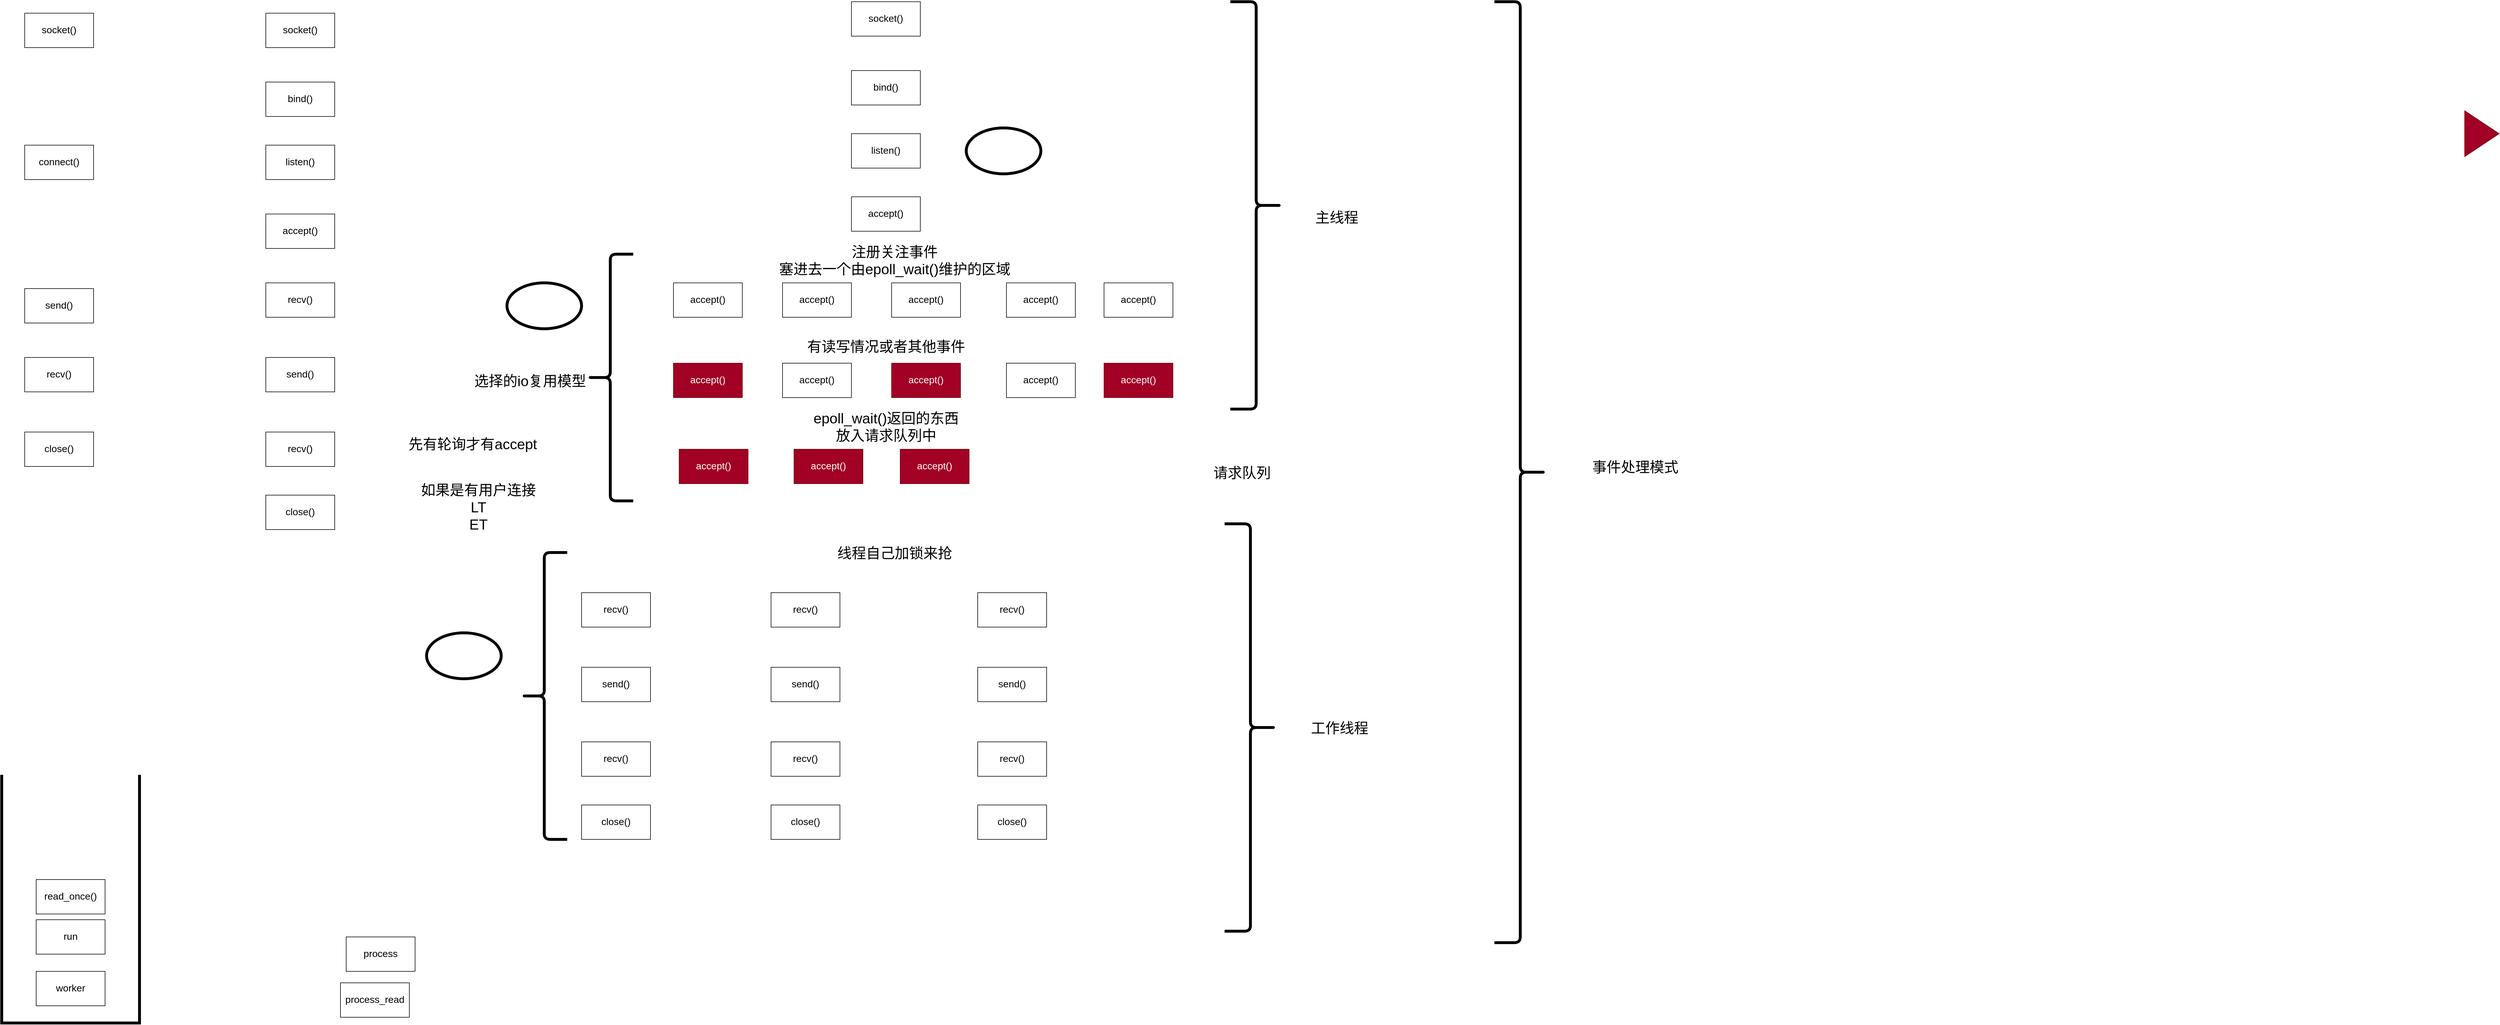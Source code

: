 <mxfile>
    <diagram id="3BqlQae-uJvHGfJxJHLW" name="第 1 页">
        <mxGraphModel dx="2102" dy="1254" grid="1" gridSize="10" guides="1" tooltips="1" connect="1" arrows="1" fold="1" page="1" pageScale="1" pageWidth="1200" pageHeight="1920" background="#FFFFFF" math="0" shadow="0">
            <root>
                <mxCell id="0"/>
                <mxCell id="1" parent="0"/>
                <mxCell id="2" value="socket()" style="whiteSpace=wrap;html=1;fontSize=17;" vertex="1" parent="1">
                    <mxGeometry x="680" y="180" width="120" height="60" as="geometry"/>
                </mxCell>
                <mxCell id="3" value="socket()" style="whiteSpace=wrap;html=1;fontSize=17;" vertex="1" parent="1">
                    <mxGeometry x="260" y="180" width="120" height="60" as="geometry"/>
                </mxCell>
                <mxCell id="4" value="listen()" style="whiteSpace=wrap;html=1;fontSize=17;" vertex="1" parent="1">
                    <mxGeometry x="680" y="410" width="120" height="60" as="geometry"/>
                </mxCell>
                <mxCell id="5" value="bind()" style="whiteSpace=wrap;html=1;fontSize=17;" vertex="1" parent="1">
                    <mxGeometry x="680" y="300" width="120" height="60" as="geometry"/>
                </mxCell>
                <mxCell id="8" value="connect()" style="whiteSpace=wrap;html=1;fontSize=17;" vertex="1" parent="1">
                    <mxGeometry x="260" y="410" width="120" height="60" as="geometry"/>
                </mxCell>
                <mxCell id="9" value="accept()" style="whiteSpace=wrap;html=1;fontSize=17;" vertex="1" parent="1">
                    <mxGeometry x="680" y="530" width="120" height="60" as="geometry"/>
                </mxCell>
                <mxCell id="10" value="recv()" style="whiteSpace=wrap;html=1;fontSize=17;" vertex="1" parent="1">
                    <mxGeometry x="680" y="650" width="120" height="60" as="geometry"/>
                </mxCell>
                <mxCell id="11" value="send()" style="whiteSpace=wrap;html=1;fontSize=17;" vertex="1" parent="1">
                    <mxGeometry x="260" y="660" width="120" height="60" as="geometry"/>
                </mxCell>
                <mxCell id="12" value="" style="triangle;whiteSpace=wrap;html=1;fontSize=17;fillColor=#a20025;fontColor=#ffffff;strokeColor=#6F0000;" vertex="1" parent="1">
                    <mxGeometry x="4510" y="350" width="60" height="80" as="geometry"/>
                </mxCell>
                <mxCell id="13" value="send()" style="whiteSpace=wrap;html=1;fontSize=17;" vertex="1" parent="1">
                    <mxGeometry x="680" y="780" width="120" height="60" as="geometry"/>
                </mxCell>
                <mxCell id="14" value="recv()" style="whiteSpace=wrap;html=1;fontSize=17;" vertex="1" parent="1">
                    <mxGeometry x="260" y="780" width="120" height="60" as="geometry"/>
                </mxCell>
                <mxCell id="15" value="recv()" style="whiteSpace=wrap;html=1;fontSize=17;" vertex="1" parent="1">
                    <mxGeometry x="680" y="910" width="120" height="60" as="geometry"/>
                </mxCell>
                <mxCell id="16" value="close()" style="whiteSpace=wrap;html=1;fontSize=17;" vertex="1" parent="1">
                    <mxGeometry x="260" y="910" width="120" height="60" as="geometry"/>
                </mxCell>
                <mxCell id="17" value="close()" style="whiteSpace=wrap;html=1;fontSize=17;" vertex="1" parent="1">
                    <mxGeometry x="680" y="1020" width="120" height="60" as="geometry"/>
                </mxCell>
                <mxCell id="23" value="socket()" style="whiteSpace=wrap;html=1;fontSize=17;" vertex="1" parent="1">
                    <mxGeometry x="1700" y="160" width="120" height="60" as="geometry"/>
                </mxCell>
                <mxCell id="24" value="listen()" style="whiteSpace=wrap;html=1;fontSize=17;" vertex="1" parent="1">
                    <mxGeometry x="1700" y="390" width="120" height="60" as="geometry"/>
                </mxCell>
                <mxCell id="25" value="bind()" style="whiteSpace=wrap;html=1;fontSize=17;" vertex="1" parent="1">
                    <mxGeometry x="1700" y="280" width="120" height="60" as="geometry"/>
                </mxCell>
                <mxCell id="28" value="主线程" style="text;html=1;align=center;verticalAlign=middle;resizable=0;points=[];autosize=1;strokeColor=none;fillColor=none;fontSize=25;fontColor=#000000;" vertex="1" parent="1">
                    <mxGeometry x="2500" y="515" width="90" height="40" as="geometry"/>
                </mxCell>
                <mxCell id="29" value="accept()" style="whiteSpace=wrap;html=1;fontSize=17;" vertex="1" parent="1">
                    <mxGeometry x="1700" y="500" width="120" height="60" as="geometry"/>
                </mxCell>
                <mxCell id="38" value="accept()" style="whiteSpace=wrap;html=1;fontSize=17;" vertex="1" parent="1">
                    <mxGeometry x="1390" y="650" width="120" height="60" as="geometry"/>
                </mxCell>
                <mxCell id="40" value="accept()" style="whiteSpace=wrap;html=1;fontSize=17;" vertex="1" parent="1">
                    <mxGeometry x="2140" y="650" width="120" height="60" as="geometry"/>
                </mxCell>
                <mxCell id="41" value="accept()" style="whiteSpace=wrap;html=1;fontSize=17;" vertex="1" parent="1">
                    <mxGeometry x="1970" y="650" width="120" height="60" as="geometry"/>
                </mxCell>
                <mxCell id="42" value="accept()" style="whiteSpace=wrap;html=1;fontSize=17;" vertex="1" parent="1">
                    <mxGeometry x="1770" y="650" width="120" height="60" as="geometry"/>
                </mxCell>
                <mxCell id="43" value="accept()" style="whiteSpace=wrap;html=1;fontSize=17;" vertex="1" parent="1">
                    <mxGeometry x="1580" y="650" width="120" height="60" as="geometry"/>
                </mxCell>
                <mxCell id="44" value="注册关注事件&lt;br&gt;塞进去一个由epoll_wait()维护的区域" style="text;html=1;align=center;verticalAlign=middle;resizable=0;points=[];autosize=1;strokeColor=none;fillColor=none;fontSize=25;fontColor=#000000;" vertex="1" parent="1">
                    <mxGeometry x="1560" y="575" width="430" height="70" as="geometry"/>
                </mxCell>
                <mxCell id="45" value="accept()" style="whiteSpace=wrap;html=1;fontSize=17;fillColor=#a20025;fontColor=#ffffff;strokeColor=#6F0000;" vertex="1" parent="1">
                    <mxGeometry x="1390" y="790" width="120" height="60" as="geometry"/>
                </mxCell>
                <mxCell id="46" value="accept()" style="whiteSpace=wrap;html=1;fontSize=17;fillColor=#a20025;fontColor=#ffffff;strokeColor=#6F0000;" vertex="1" parent="1">
                    <mxGeometry x="2140" y="790" width="120" height="60" as="geometry"/>
                </mxCell>
                <mxCell id="47" value="accept()" style="whiteSpace=wrap;html=1;fontSize=17;" vertex="1" parent="1">
                    <mxGeometry x="1970" y="790" width="120" height="60" as="geometry"/>
                </mxCell>
                <mxCell id="48" value="accept()" style="whiteSpace=wrap;html=1;fontSize=17;fillColor=#a20025;fontColor=#ffffff;strokeColor=#6F0000;" vertex="1" parent="1">
                    <mxGeometry x="1770" y="790" width="120" height="60" as="geometry"/>
                </mxCell>
                <mxCell id="49" value="accept()" style="whiteSpace=wrap;html=1;fontSize=17;" vertex="1" parent="1">
                    <mxGeometry x="1580" y="790" width="120" height="60" as="geometry"/>
                </mxCell>
                <mxCell id="50" value="有读写情况或者其他事件" style="text;html=1;align=center;verticalAlign=middle;resizable=0;points=[];autosize=1;strokeColor=none;fillColor=none;fontSize=25;fontColor=#000000;" vertex="1" parent="1">
                    <mxGeometry x="1615" y="740" width="290" height="40" as="geometry"/>
                </mxCell>
                <mxCell id="52" value="accept()" style="whiteSpace=wrap;html=1;fontSize=17;fillColor=#a20025;fontColor=#ffffff;strokeColor=#6F0000;" vertex="1" parent="1">
                    <mxGeometry x="1785" y="940" width="120" height="60" as="geometry"/>
                </mxCell>
                <mxCell id="53" value="accept()" style="whiteSpace=wrap;html=1;fontSize=17;fillColor=#a20025;fontColor=#ffffff;strokeColor=#6F0000;" vertex="1" parent="1">
                    <mxGeometry x="1600" y="940" width="120" height="60" as="geometry"/>
                </mxCell>
                <mxCell id="54" value="accept()" style="whiteSpace=wrap;html=1;fontSize=17;fillColor=#a20025;fontColor=#ffffff;strokeColor=#6F0000;" vertex="1" parent="1">
                    <mxGeometry x="1400" y="940" width="120" height="60" as="geometry"/>
                </mxCell>
                <mxCell id="56" value="epoll_wait()返回的东西&lt;br&gt;放入请求队列中" style="text;html=1;align=center;verticalAlign=middle;resizable=0;points=[];autosize=1;strokeColor=none;fillColor=none;fontSize=25;fontColor=#000000;" vertex="1" parent="1">
                    <mxGeometry x="1620" y="865" width="280" height="70" as="geometry"/>
                </mxCell>
                <mxCell id="57" value="recv()" style="whiteSpace=wrap;html=1;fontSize=17;" vertex="1" parent="1">
                    <mxGeometry x="1230" y="1190" width="120" height="60" as="geometry"/>
                </mxCell>
                <mxCell id="58" value="send()" style="whiteSpace=wrap;html=1;fontSize=17;" vertex="1" parent="1">
                    <mxGeometry x="1230" y="1320" width="120" height="60" as="geometry"/>
                </mxCell>
                <mxCell id="59" value="recv()" style="whiteSpace=wrap;html=1;fontSize=17;" vertex="1" parent="1">
                    <mxGeometry x="1230" y="1450" width="120" height="60" as="geometry"/>
                </mxCell>
                <mxCell id="60" value="close()" style="whiteSpace=wrap;html=1;fontSize=17;" vertex="1" parent="1">
                    <mxGeometry x="1230" y="1560" width="120" height="60" as="geometry"/>
                </mxCell>
                <mxCell id="69" value="recv()" style="whiteSpace=wrap;html=1;fontSize=17;" vertex="1" parent="1">
                    <mxGeometry x="1560" y="1190" width="120" height="60" as="geometry"/>
                </mxCell>
                <mxCell id="70" value="send()" style="whiteSpace=wrap;html=1;fontSize=17;" vertex="1" parent="1">
                    <mxGeometry x="1560" y="1320" width="120" height="60" as="geometry"/>
                </mxCell>
                <mxCell id="71" value="recv()" style="whiteSpace=wrap;html=1;fontSize=17;" vertex="1" parent="1">
                    <mxGeometry x="1560" y="1450" width="120" height="60" as="geometry"/>
                </mxCell>
                <mxCell id="72" value="close()" style="whiteSpace=wrap;html=1;fontSize=17;" vertex="1" parent="1">
                    <mxGeometry x="1560" y="1560" width="120" height="60" as="geometry"/>
                </mxCell>
                <mxCell id="73" value="recv()" style="whiteSpace=wrap;html=1;fontSize=17;" vertex="1" parent="1">
                    <mxGeometry x="1920" y="1190" width="120" height="60" as="geometry"/>
                </mxCell>
                <mxCell id="74" value="send()" style="whiteSpace=wrap;html=1;fontSize=17;" vertex="1" parent="1">
                    <mxGeometry x="1920" y="1320" width="120" height="60" as="geometry"/>
                </mxCell>
                <mxCell id="75" value="recv()" style="whiteSpace=wrap;html=1;fontSize=17;" vertex="1" parent="1">
                    <mxGeometry x="1920" y="1450" width="120" height="60" as="geometry"/>
                </mxCell>
                <mxCell id="76" value="close()" style="whiteSpace=wrap;html=1;fontSize=17;" vertex="1" parent="1">
                    <mxGeometry x="1920" y="1560" width="120" height="60" as="geometry"/>
                </mxCell>
                <mxCell id="78" value="线程自己加锁来抢" style="text;html=1;align=center;verticalAlign=middle;resizable=0;points=[];autosize=1;strokeColor=none;fillColor=none;fontSize=25;fontColor=#000000;" vertex="1" parent="1">
                    <mxGeometry x="1665" y="1100" width="220" height="40" as="geometry"/>
                </mxCell>
                <mxCell id="79" value="工作线程" style="text;html=1;align=center;verticalAlign=middle;resizable=0;points=[];autosize=1;strokeColor=none;fillColor=none;fontSize=25;fontColor=#000000;" vertex="1" parent="1">
                    <mxGeometry x="2490" y="1405" width="120" height="40" as="geometry"/>
                </mxCell>
                <mxCell id="80" value="" style="shape=curlyBracket;whiteSpace=wrap;html=1;rounded=1;flipH=1;fontSize=25;fontColor=#000000;strokeColor=#000000;strokeWidth=5;" vertex="1" parent="1">
                    <mxGeometry x="2360" y="160" width="90" height="710" as="geometry"/>
                </mxCell>
                <mxCell id="85" value="" style="shape=curlyBracket;whiteSpace=wrap;html=1;rounded=1;flipH=1;fontSize=25;fontColor=#000000;strokeColor=#000000;strokeWidth=5;" vertex="1" parent="1">
                    <mxGeometry x="2350" y="1070" width="90" height="710" as="geometry"/>
                </mxCell>
                <mxCell id="86" value="请求队列" style="text;html=1;align=center;verticalAlign=middle;resizable=0;points=[];autosize=1;strokeColor=none;fillColor=none;fontSize=25;fontColor=#000000;" vertex="1" parent="1">
                    <mxGeometry x="2320" y="960" width="120" height="40" as="geometry"/>
                </mxCell>
                <mxCell id="88" value="" style="shape=curlyBracket;whiteSpace=wrap;html=1;rounded=1;flipH=1;fontSize=25;fontColor=#000000;strokeColor=#000000;strokeWidth=5;" vertex="1" parent="1">
                    <mxGeometry x="2820" y="160" width="90" height="1640" as="geometry"/>
                </mxCell>
                <mxCell id="89" value="事件处理模式" style="text;html=1;align=center;verticalAlign=middle;resizable=0;points=[];autosize=1;strokeColor=none;fillColor=none;fontSize=25;fontColor=#000000;" vertex="1" parent="1">
                    <mxGeometry x="2980" y="950" width="170" height="40" as="geometry"/>
                </mxCell>
                <mxCell id="91" value="" style="shape=curlyBracket;whiteSpace=wrap;html=1;rounded=1;fontSize=25;fontColor=#000000;strokeColor=#000000;strokeWidth=5;" vertex="1" parent="1">
                    <mxGeometry x="1240" y="600" width="80" height="430" as="geometry"/>
                </mxCell>
                <mxCell id="92" value="选择的io复用模型" style="text;html=1;align=center;verticalAlign=middle;resizable=0;points=[];autosize=1;strokeColor=none;fillColor=none;fontSize=25;fontColor=#000000;" vertex="1" parent="1">
                    <mxGeometry x="1035" y="800" width="210" height="40" as="geometry"/>
                </mxCell>
                <mxCell id="94" value="&lt;font color=&quot;#ffffff&quot; style=&quot;font-size: 17px&quot;&gt;eventListen&lt;/font&gt;" style="ellipse;whiteSpace=wrap;html=1;fontSize=25;fontColor=#000000;strokeColor=#000000;strokeWidth=5;" vertex="1" parent="1">
                    <mxGeometry x="1900" y="380" width="130" height="80" as="geometry"/>
                </mxCell>
                <mxCell id="95" value="&lt;font color=&quot;#ffffff&quot; style=&quot;font-size: 17px&quot;&gt;eventloop&lt;/font&gt;" style="ellipse;whiteSpace=wrap;html=1;fontSize=25;fontColor=#000000;strokeColor=#000000;strokeWidth=5;" vertex="1" parent="1">
                    <mxGeometry x="1100" y="650" width="130" height="80" as="geometry"/>
                </mxCell>
                <mxCell id="96" value="先有轮询才有accept" style="text;html=1;align=center;verticalAlign=middle;resizable=0;points=[];autosize=1;strokeColor=none;fillColor=none;fontSize=25;fontColor=#000000;" vertex="1" parent="1">
                    <mxGeometry x="920" y="910" width="240" height="40" as="geometry"/>
                </mxCell>
                <mxCell id="98" value="如果是有用户连接&lt;br&gt;LT&lt;br&gt;ET" style="text;html=1;align=center;verticalAlign=middle;resizable=0;points=[];autosize=1;strokeColor=none;fillColor=none;fontSize=25;fontColor=#000000;" vertex="1" parent="1">
                    <mxGeometry x="940" y="990" width="220" height="100" as="geometry"/>
                </mxCell>
                <mxCell id="99" value="&lt;font color=&quot;#ffffff&quot; style=&quot;font-size: 17px&quot;&gt;worker&lt;/font&gt;" style="ellipse;whiteSpace=wrap;html=1;fontSize=25;fontColor=#000000;strokeColor=#000000;strokeWidth=5;" vertex="1" parent="1">
                    <mxGeometry x="960" y="1260" width="130" height="80" as="geometry"/>
                </mxCell>
                <mxCell id="100" value="" style="shape=curlyBracket;whiteSpace=wrap;html=1;rounded=1;fontSize=25;fontColor=#000000;strokeColor=#000000;strokeWidth=5;" vertex="1" parent="1">
                    <mxGeometry x="1125" y="1120" width="80" height="500" as="geometry"/>
                </mxCell>
                <mxCell id="101" value="" style="shape=partialRectangle;whiteSpace=wrap;html=1;bottom=1;right=1;left=1;top=0;fillColor=none;routingCenterX=-0.5;fontSize=17;fontColor=#FFFFFF;strokeColor=#000000;strokeWidth=5;" vertex="1" parent="1">
                    <mxGeometry x="220" y="1510" width="240" height="430" as="geometry"/>
                </mxCell>
                <mxCell id="102" value="worker" style="whiteSpace=wrap;html=1;fontSize=17;" vertex="1" parent="1">
                    <mxGeometry x="280" y="1850" width="120" height="60" as="geometry"/>
                </mxCell>
                <mxCell id="103" value="run" style="whiteSpace=wrap;html=1;fontSize=17;" vertex="1" parent="1">
                    <mxGeometry x="280" y="1760" width="120" height="60" as="geometry"/>
                </mxCell>
                <mxCell id="104" value="process" style="whiteSpace=wrap;html=1;fontSize=17;" vertex="1" parent="1">
                    <mxGeometry x="820" y="1790" width="120" height="60" as="geometry"/>
                </mxCell>
                <mxCell id="105" value="process_read" style="whiteSpace=wrap;html=1;fontSize=17;" vertex="1" parent="1">
                    <mxGeometry x="810" y="1870" width="120" height="60" as="geometry"/>
                </mxCell>
                <mxCell id="106" value="read_once()" style="whiteSpace=wrap;html=1;fontSize=17;" vertex="1" parent="1">
                    <mxGeometry x="280" y="1690" width="120" height="60" as="geometry"/>
                </mxCell>
            </root>
        </mxGraphModel>
    </diagram>
</mxfile>